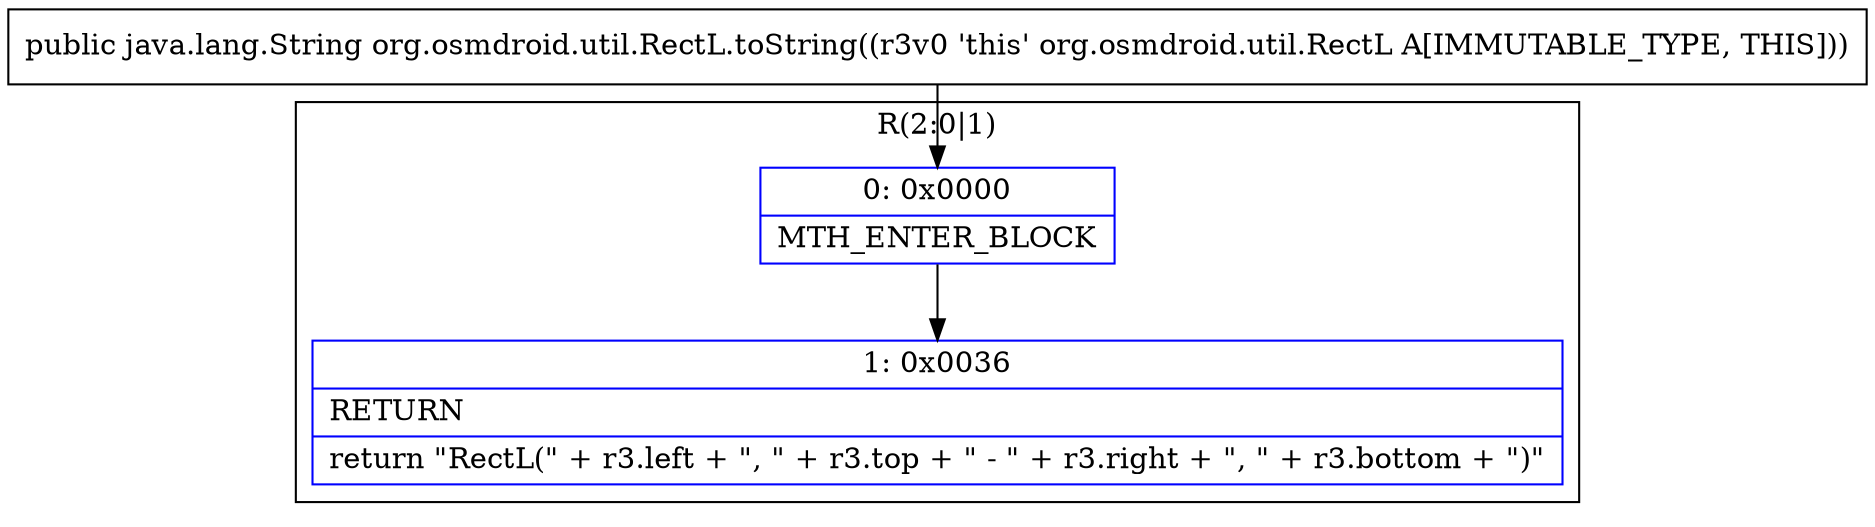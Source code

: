 digraph "CFG fororg.osmdroid.util.RectL.toString()Ljava\/lang\/String;" {
subgraph cluster_Region_1505488898 {
label = "R(2:0|1)";
node [shape=record,color=blue];
Node_0 [shape=record,label="{0\:\ 0x0000|MTH_ENTER_BLOCK\l}"];
Node_1 [shape=record,label="{1\:\ 0x0036|RETURN\l|return \"RectL(\" + r3.left + \", \" + r3.top + \" \- \" + r3.right + \", \" + r3.bottom + \")\"\l}"];
}
MethodNode[shape=record,label="{public java.lang.String org.osmdroid.util.RectL.toString((r3v0 'this' org.osmdroid.util.RectL A[IMMUTABLE_TYPE, THIS])) }"];
MethodNode -> Node_0;
Node_0 -> Node_1;
}

